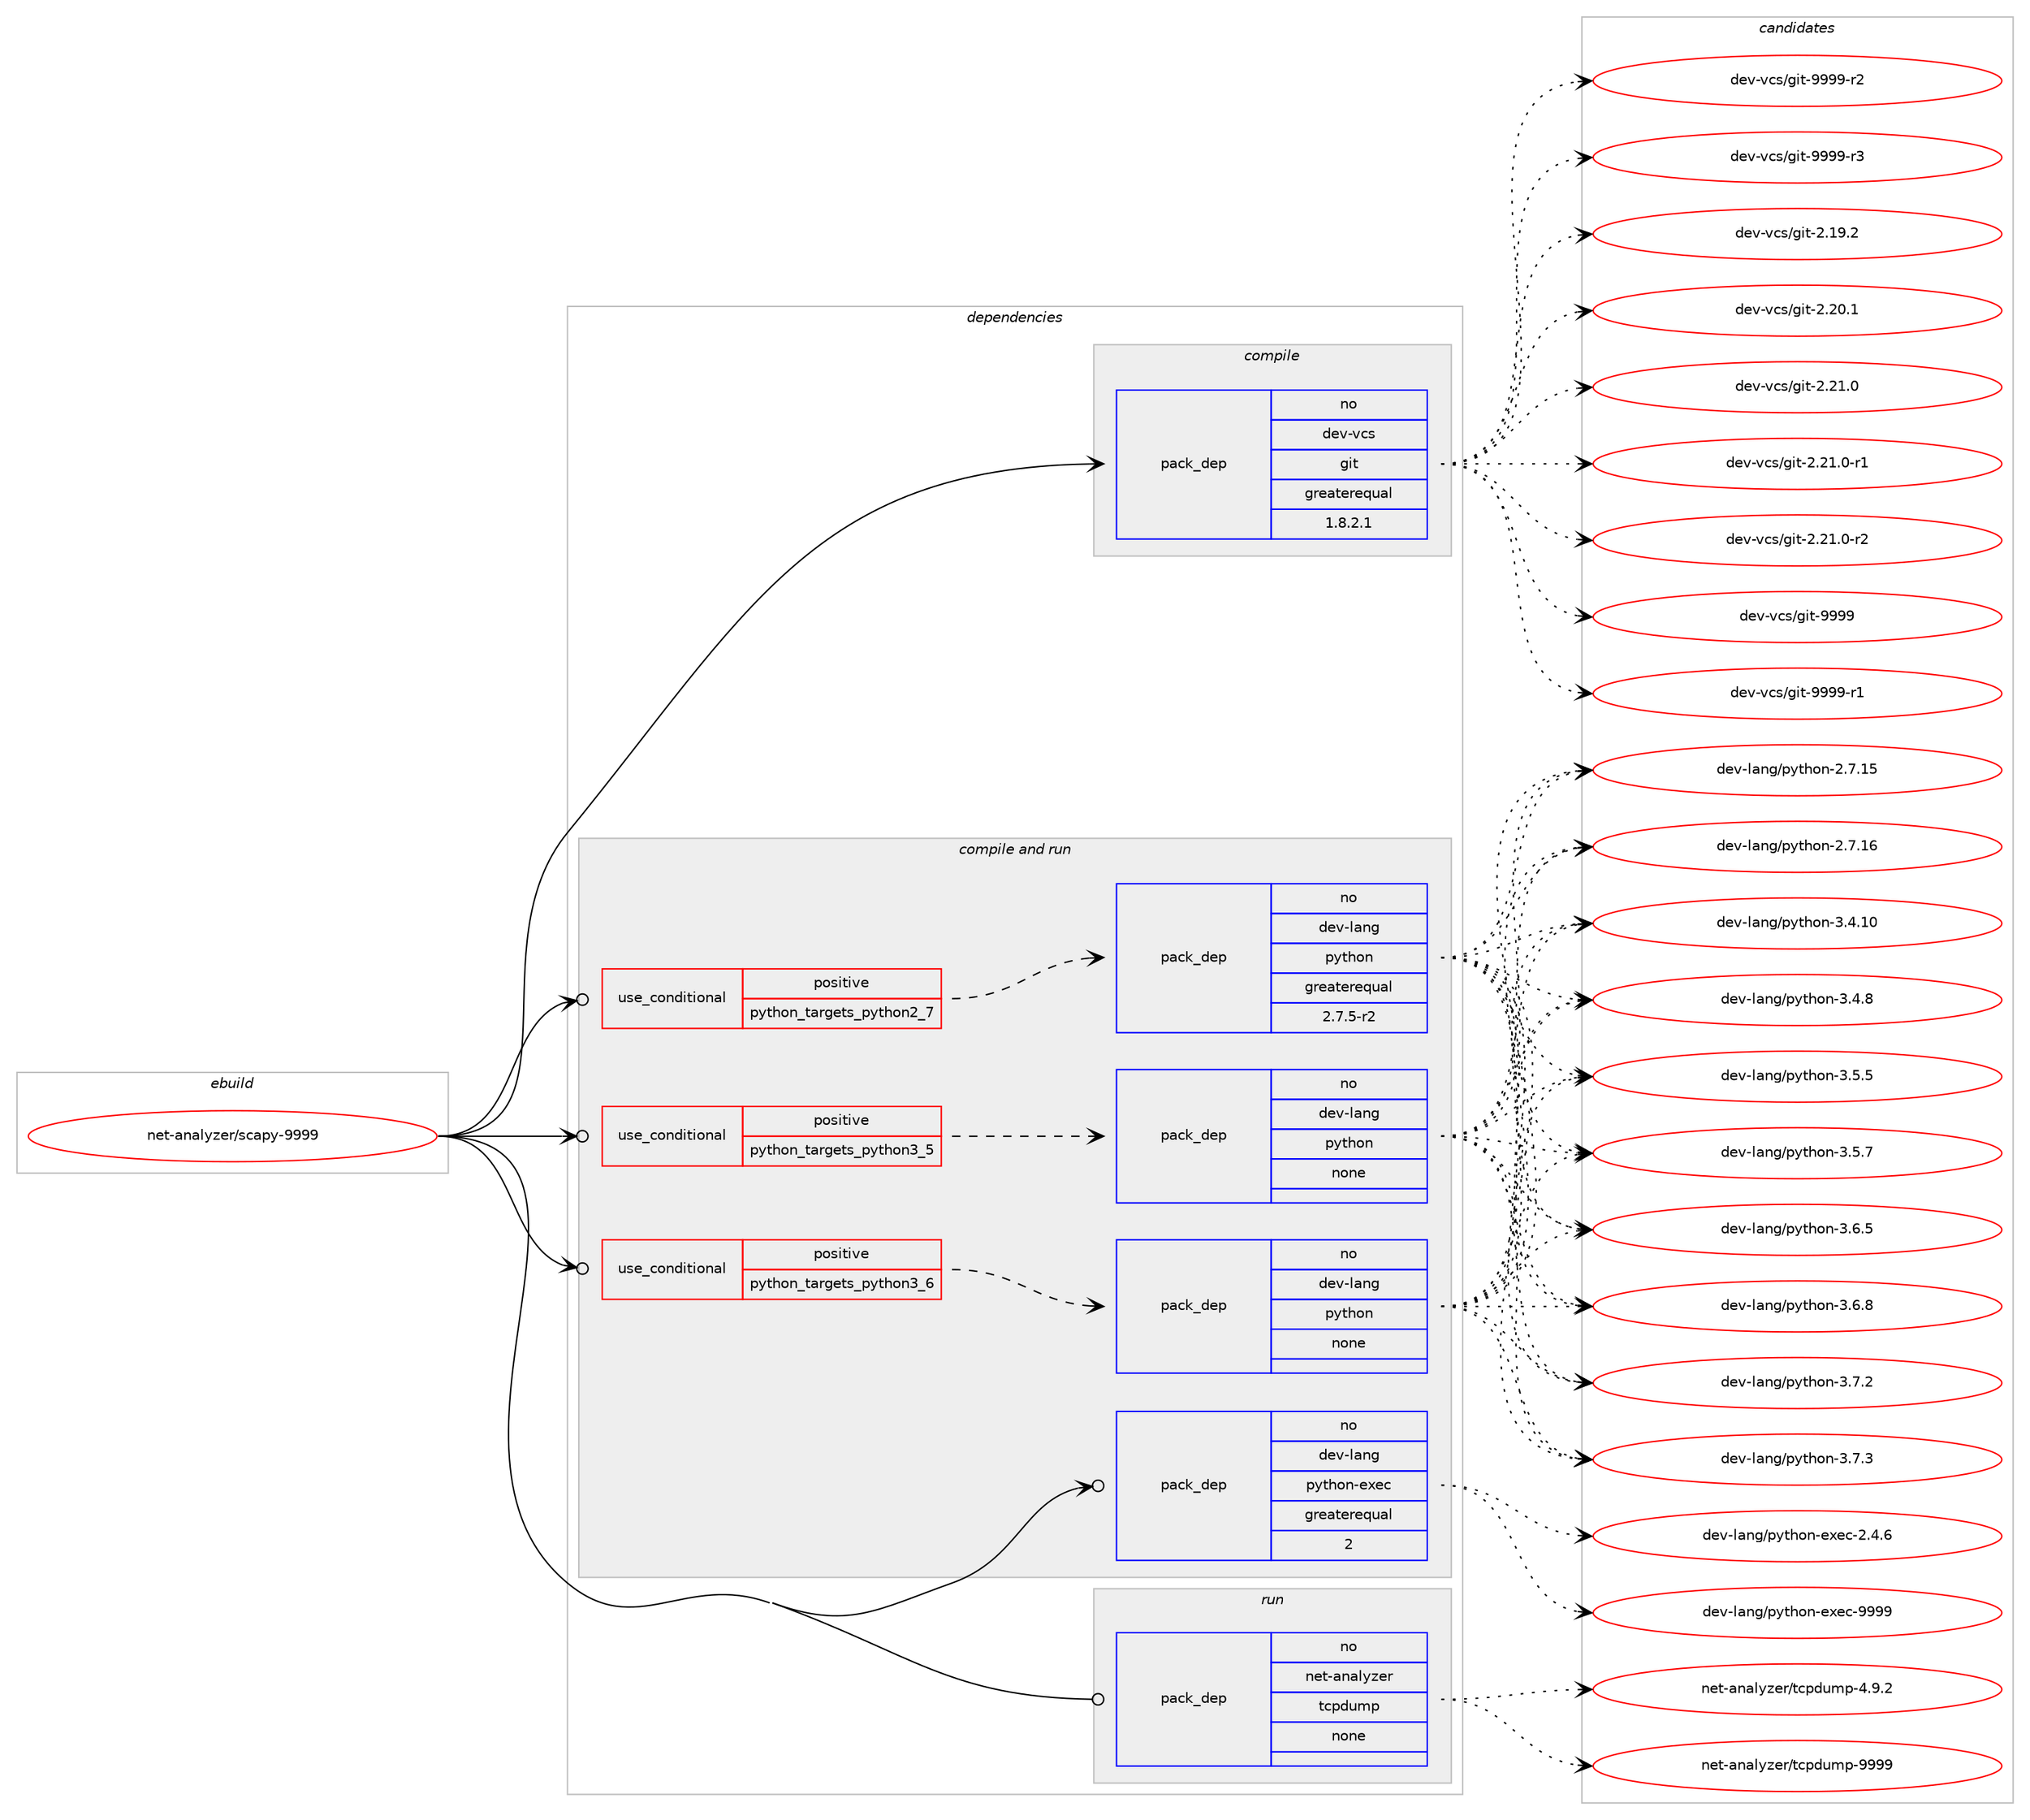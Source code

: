 digraph prolog {

# *************
# Graph options
# *************

newrank=true;
concentrate=true;
compound=true;
graph [rankdir=LR,fontname=Helvetica,fontsize=10,ranksep=1.5];#, ranksep=2.5, nodesep=0.2];
edge  [arrowhead=vee];
node  [fontname=Helvetica,fontsize=10];

# **********
# The ebuild
# **********

subgraph cluster_leftcol {
color=gray;
rank=same;
label=<<i>ebuild</i>>;
id [label="net-analyzer/scapy-9999", color=red, width=4, href="../net-analyzer/scapy-9999.svg"];
}

# ****************
# The dependencies
# ****************

subgraph cluster_midcol {
color=gray;
label=<<i>dependencies</i>>;
subgraph cluster_compile {
fillcolor="#eeeeee";
style=filled;
label=<<i>compile</i>>;
subgraph pack1069 {
dependency1282 [label=<<TABLE BORDER="0" CELLBORDER="1" CELLSPACING="0" CELLPADDING="4" WIDTH="220"><TR><TD ROWSPAN="6" CELLPADDING="30">pack_dep</TD></TR><TR><TD WIDTH="110">no</TD></TR><TR><TD>dev-vcs</TD></TR><TR><TD>git</TD></TR><TR><TD>greaterequal</TD></TR><TR><TD>1.8.2.1</TD></TR></TABLE>>, shape=none, color=blue];
}
id:e -> dependency1282:w [weight=20,style="solid",arrowhead="vee"];
}
subgraph cluster_compileandrun {
fillcolor="#eeeeee";
style=filled;
label=<<i>compile and run</i>>;
subgraph cond187 {
dependency1283 [label=<<TABLE BORDER="0" CELLBORDER="1" CELLSPACING="0" CELLPADDING="4"><TR><TD ROWSPAN="3" CELLPADDING="10">use_conditional</TD></TR><TR><TD>positive</TD></TR><TR><TD>python_targets_python2_7</TD></TR></TABLE>>, shape=none, color=red];
subgraph pack1070 {
dependency1284 [label=<<TABLE BORDER="0" CELLBORDER="1" CELLSPACING="0" CELLPADDING="4" WIDTH="220"><TR><TD ROWSPAN="6" CELLPADDING="30">pack_dep</TD></TR><TR><TD WIDTH="110">no</TD></TR><TR><TD>dev-lang</TD></TR><TR><TD>python</TD></TR><TR><TD>greaterequal</TD></TR><TR><TD>2.7.5-r2</TD></TR></TABLE>>, shape=none, color=blue];
}
dependency1283:e -> dependency1284:w [weight=20,style="dashed",arrowhead="vee"];
}
id:e -> dependency1283:w [weight=20,style="solid",arrowhead="odotvee"];
subgraph cond188 {
dependency1285 [label=<<TABLE BORDER="0" CELLBORDER="1" CELLSPACING="0" CELLPADDING="4"><TR><TD ROWSPAN="3" CELLPADDING="10">use_conditional</TD></TR><TR><TD>positive</TD></TR><TR><TD>python_targets_python3_5</TD></TR></TABLE>>, shape=none, color=red];
subgraph pack1071 {
dependency1286 [label=<<TABLE BORDER="0" CELLBORDER="1" CELLSPACING="0" CELLPADDING="4" WIDTH="220"><TR><TD ROWSPAN="6" CELLPADDING="30">pack_dep</TD></TR><TR><TD WIDTH="110">no</TD></TR><TR><TD>dev-lang</TD></TR><TR><TD>python</TD></TR><TR><TD>none</TD></TR><TR><TD></TD></TR></TABLE>>, shape=none, color=blue];
}
dependency1285:e -> dependency1286:w [weight=20,style="dashed",arrowhead="vee"];
}
id:e -> dependency1285:w [weight=20,style="solid",arrowhead="odotvee"];
subgraph cond189 {
dependency1287 [label=<<TABLE BORDER="0" CELLBORDER="1" CELLSPACING="0" CELLPADDING="4"><TR><TD ROWSPAN="3" CELLPADDING="10">use_conditional</TD></TR><TR><TD>positive</TD></TR><TR><TD>python_targets_python3_6</TD></TR></TABLE>>, shape=none, color=red];
subgraph pack1072 {
dependency1288 [label=<<TABLE BORDER="0" CELLBORDER="1" CELLSPACING="0" CELLPADDING="4" WIDTH="220"><TR><TD ROWSPAN="6" CELLPADDING="30">pack_dep</TD></TR><TR><TD WIDTH="110">no</TD></TR><TR><TD>dev-lang</TD></TR><TR><TD>python</TD></TR><TR><TD>none</TD></TR><TR><TD></TD></TR></TABLE>>, shape=none, color=blue];
}
dependency1287:e -> dependency1288:w [weight=20,style="dashed",arrowhead="vee"];
}
id:e -> dependency1287:w [weight=20,style="solid",arrowhead="odotvee"];
subgraph pack1073 {
dependency1289 [label=<<TABLE BORDER="0" CELLBORDER="1" CELLSPACING="0" CELLPADDING="4" WIDTH="220"><TR><TD ROWSPAN="6" CELLPADDING="30">pack_dep</TD></TR><TR><TD WIDTH="110">no</TD></TR><TR><TD>dev-lang</TD></TR><TR><TD>python-exec</TD></TR><TR><TD>greaterequal</TD></TR><TR><TD>2</TD></TR></TABLE>>, shape=none, color=blue];
}
id:e -> dependency1289:w [weight=20,style="solid",arrowhead="odotvee"];
}
subgraph cluster_run {
fillcolor="#eeeeee";
style=filled;
label=<<i>run</i>>;
subgraph pack1074 {
dependency1290 [label=<<TABLE BORDER="0" CELLBORDER="1" CELLSPACING="0" CELLPADDING="4" WIDTH="220"><TR><TD ROWSPAN="6" CELLPADDING="30">pack_dep</TD></TR><TR><TD WIDTH="110">no</TD></TR><TR><TD>net-analyzer</TD></TR><TR><TD>tcpdump</TD></TR><TR><TD>none</TD></TR><TR><TD></TD></TR></TABLE>>, shape=none, color=blue];
}
id:e -> dependency1290:w [weight=20,style="solid",arrowhead="odot"];
}
}

# **************
# The candidates
# **************

subgraph cluster_choices {
rank=same;
color=gray;
label=<<i>candidates</i>>;

subgraph choice1069 {
color=black;
nodesep=1;
choice10010111845118991154710310511645504649574650 [label="dev-vcs/git-2.19.2", color=red, width=4,href="../dev-vcs/git-2.19.2.svg"];
choice10010111845118991154710310511645504650484649 [label="dev-vcs/git-2.20.1", color=red, width=4,href="../dev-vcs/git-2.20.1.svg"];
choice10010111845118991154710310511645504650494648 [label="dev-vcs/git-2.21.0", color=red, width=4,href="../dev-vcs/git-2.21.0.svg"];
choice100101118451189911547103105116455046504946484511449 [label="dev-vcs/git-2.21.0-r1", color=red, width=4,href="../dev-vcs/git-2.21.0-r1.svg"];
choice100101118451189911547103105116455046504946484511450 [label="dev-vcs/git-2.21.0-r2", color=red, width=4,href="../dev-vcs/git-2.21.0-r2.svg"];
choice1001011184511899115471031051164557575757 [label="dev-vcs/git-9999", color=red, width=4,href="../dev-vcs/git-9999.svg"];
choice10010111845118991154710310511645575757574511449 [label="dev-vcs/git-9999-r1", color=red, width=4,href="../dev-vcs/git-9999-r1.svg"];
choice10010111845118991154710310511645575757574511450 [label="dev-vcs/git-9999-r2", color=red, width=4,href="../dev-vcs/git-9999-r2.svg"];
choice10010111845118991154710310511645575757574511451 [label="dev-vcs/git-9999-r3", color=red, width=4,href="../dev-vcs/git-9999-r3.svg"];
dependency1282:e -> choice10010111845118991154710310511645504649574650:w [style=dotted,weight="100"];
dependency1282:e -> choice10010111845118991154710310511645504650484649:w [style=dotted,weight="100"];
dependency1282:e -> choice10010111845118991154710310511645504650494648:w [style=dotted,weight="100"];
dependency1282:e -> choice100101118451189911547103105116455046504946484511449:w [style=dotted,weight="100"];
dependency1282:e -> choice100101118451189911547103105116455046504946484511450:w [style=dotted,weight="100"];
dependency1282:e -> choice1001011184511899115471031051164557575757:w [style=dotted,weight="100"];
dependency1282:e -> choice10010111845118991154710310511645575757574511449:w [style=dotted,weight="100"];
dependency1282:e -> choice10010111845118991154710310511645575757574511450:w [style=dotted,weight="100"];
dependency1282:e -> choice10010111845118991154710310511645575757574511451:w [style=dotted,weight="100"];
}
subgraph choice1070 {
color=black;
nodesep=1;
choice10010111845108971101034711212111610411111045504655464953 [label="dev-lang/python-2.7.15", color=red, width=4,href="../dev-lang/python-2.7.15.svg"];
choice10010111845108971101034711212111610411111045504655464954 [label="dev-lang/python-2.7.16", color=red, width=4,href="../dev-lang/python-2.7.16.svg"];
choice10010111845108971101034711212111610411111045514652464948 [label="dev-lang/python-3.4.10", color=red, width=4,href="../dev-lang/python-3.4.10.svg"];
choice100101118451089711010347112121116104111110455146524656 [label="dev-lang/python-3.4.8", color=red, width=4,href="../dev-lang/python-3.4.8.svg"];
choice100101118451089711010347112121116104111110455146534653 [label="dev-lang/python-3.5.5", color=red, width=4,href="../dev-lang/python-3.5.5.svg"];
choice100101118451089711010347112121116104111110455146534655 [label="dev-lang/python-3.5.7", color=red, width=4,href="../dev-lang/python-3.5.7.svg"];
choice100101118451089711010347112121116104111110455146544653 [label="dev-lang/python-3.6.5", color=red, width=4,href="../dev-lang/python-3.6.5.svg"];
choice100101118451089711010347112121116104111110455146544656 [label="dev-lang/python-3.6.8", color=red, width=4,href="../dev-lang/python-3.6.8.svg"];
choice100101118451089711010347112121116104111110455146554650 [label="dev-lang/python-3.7.2", color=red, width=4,href="../dev-lang/python-3.7.2.svg"];
choice100101118451089711010347112121116104111110455146554651 [label="dev-lang/python-3.7.3", color=red, width=4,href="../dev-lang/python-3.7.3.svg"];
dependency1284:e -> choice10010111845108971101034711212111610411111045504655464953:w [style=dotted,weight="100"];
dependency1284:e -> choice10010111845108971101034711212111610411111045504655464954:w [style=dotted,weight="100"];
dependency1284:e -> choice10010111845108971101034711212111610411111045514652464948:w [style=dotted,weight="100"];
dependency1284:e -> choice100101118451089711010347112121116104111110455146524656:w [style=dotted,weight="100"];
dependency1284:e -> choice100101118451089711010347112121116104111110455146534653:w [style=dotted,weight="100"];
dependency1284:e -> choice100101118451089711010347112121116104111110455146534655:w [style=dotted,weight="100"];
dependency1284:e -> choice100101118451089711010347112121116104111110455146544653:w [style=dotted,weight="100"];
dependency1284:e -> choice100101118451089711010347112121116104111110455146544656:w [style=dotted,weight="100"];
dependency1284:e -> choice100101118451089711010347112121116104111110455146554650:w [style=dotted,weight="100"];
dependency1284:e -> choice100101118451089711010347112121116104111110455146554651:w [style=dotted,weight="100"];
}
subgraph choice1071 {
color=black;
nodesep=1;
choice10010111845108971101034711212111610411111045504655464953 [label="dev-lang/python-2.7.15", color=red, width=4,href="../dev-lang/python-2.7.15.svg"];
choice10010111845108971101034711212111610411111045504655464954 [label="dev-lang/python-2.7.16", color=red, width=4,href="../dev-lang/python-2.7.16.svg"];
choice10010111845108971101034711212111610411111045514652464948 [label="dev-lang/python-3.4.10", color=red, width=4,href="../dev-lang/python-3.4.10.svg"];
choice100101118451089711010347112121116104111110455146524656 [label="dev-lang/python-3.4.8", color=red, width=4,href="../dev-lang/python-3.4.8.svg"];
choice100101118451089711010347112121116104111110455146534653 [label="dev-lang/python-3.5.5", color=red, width=4,href="../dev-lang/python-3.5.5.svg"];
choice100101118451089711010347112121116104111110455146534655 [label="dev-lang/python-3.5.7", color=red, width=4,href="../dev-lang/python-3.5.7.svg"];
choice100101118451089711010347112121116104111110455146544653 [label="dev-lang/python-3.6.5", color=red, width=4,href="../dev-lang/python-3.6.5.svg"];
choice100101118451089711010347112121116104111110455146544656 [label="dev-lang/python-3.6.8", color=red, width=4,href="../dev-lang/python-3.6.8.svg"];
choice100101118451089711010347112121116104111110455146554650 [label="dev-lang/python-3.7.2", color=red, width=4,href="../dev-lang/python-3.7.2.svg"];
choice100101118451089711010347112121116104111110455146554651 [label="dev-lang/python-3.7.3", color=red, width=4,href="../dev-lang/python-3.7.3.svg"];
dependency1286:e -> choice10010111845108971101034711212111610411111045504655464953:w [style=dotted,weight="100"];
dependency1286:e -> choice10010111845108971101034711212111610411111045504655464954:w [style=dotted,weight="100"];
dependency1286:e -> choice10010111845108971101034711212111610411111045514652464948:w [style=dotted,weight="100"];
dependency1286:e -> choice100101118451089711010347112121116104111110455146524656:w [style=dotted,weight="100"];
dependency1286:e -> choice100101118451089711010347112121116104111110455146534653:w [style=dotted,weight="100"];
dependency1286:e -> choice100101118451089711010347112121116104111110455146534655:w [style=dotted,weight="100"];
dependency1286:e -> choice100101118451089711010347112121116104111110455146544653:w [style=dotted,weight="100"];
dependency1286:e -> choice100101118451089711010347112121116104111110455146544656:w [style=dotted,weight="100"];
dependency1286:e -> choice100101118451089711010347112121116104111110455146554650:w [style=dotted,weight="100"];
dependency1286:e -> choice100101118451089711010347112121116104111110455146554651:w [style=dotted,weight="100"];
}
subgraph choice1072 {
color=black;
nodesep=1;
choice10010111845108971101034711212111610411111045504655464953 [label="dev-lang/python-2.7.15", color=red, width=4,href="../dev-lang/python-2.7.15.svg"];
choice10010111845108971101034711212111610411111045504655464954 [label="dev-lang/python-2.7.16", color=red, width=4,href="../dev-lang/python-2.7.16.svg"];
choice10010111845108971101034711212111610411111045514652464948 [label="dev-lang/python-3.4.10", color=red, width=4,href="../dev-lang/python-3.4.10.svg"];
choice100101118451089711010347112121116104111110455146524656 [label="dev-lang/python-3.4.8", color=red, width=4,href="../dev-lang/python-3.4.8.svg"];
choice100101118451089711010347112121116104111110455146534653 [label="dev-lang/python-3.5.5", color=red, width=4,href="../dev-lang/python-3.5.5.svg"];
choice100101118451089711010347112121116104111110455146534655 [label="dev-lang/python-3.5.7", color=red, width=4,href="../dev-lang/python-3.5.7.svg"];
choice100101118451089711010347112121116104111110455146544653 [label="dev-lang/python-3.6.5", color=red, width=4,href="../dev-lang/python-3.6.5.svg"];
choice100101118451089711010347112121116104111110455146544656 [label="dev-lang/python-3.6.8", color=red, width=4,href="../dev-lang/python-3.6.8.svg"];
choice100101118451089711010347112121116104111110455146554650 [label="dev-lang/python-3.7.2", color=red, width=4,href="../dev-lang/python-3.7.2.svg"];
choice100101118451089711010347112121116104111110455146554651 [label="dev-lang/python-3.7.3", color=red, width=4,href="../dev-lang/python-3.7.3.svg"];
dependency1288:e -> choice10010111845108971101034711212111610411111045504655464953:w [style=dotted,weight="100"];
dependency1288:e -> choice10010111845108971101034711212111610411111045504655464954:w [style=dotted,weight="100"];
dependency1288:e -> choice10010111845108971101034711212111610411111045514652464948:w [style=dotted,weight="100"];
dependency1288:e -> choice100101118451089711010347112121116104111110455146524656:w [style=dotted,weight="100"];
dependency1288:e -> choice100101118451089711010347112121116104111110455146534653:w [style=dotted,weight="100"];
dependency1288:e -> choice100101118451089711010347112121116104111110455146534655:w [style=dotted,weight="100"];
dependency1288:e -> choice100101118451089711010347112121116104111110455146544653:w [style=dotted,weight="100"];
dependency1288:e -> choice100101118451089711010347112121116104111110455146544656:w [style=dotted,weight="100"];
dependency1288:e -> choice100101118451089711010347112121116104111110455146554650:w [style=dotted,weight="100"];
dependency1288:e -> choice100101118451089711010347112121116104111110455146554651:w [style=dotted,weight="100"];
}
subgraph choice1073 {
color=black;
nodesep=1;
choice1001011184510897110103471121211161041111104510112010199455046524654 [label="dev-lang/python-exec-2.4.6", color=red, width=4,href="../dev-lang/python-exec-2.4.6.svg"];
choice10010111845108971101034711212111610411111045101120101994557575757 [label="dev-lang/python-exec-9999", color=red, width=4,href="../dev-lang/python-exec-9999.svg"];
dependency1289:e -> choice1001011184510897110103471121211161041111104510112010199455046524654:w [style=dotted,weight="100"];
dependency1289:e -> choice10010111845108971101034711212111610411111045101120101994557575757:w [style=dotted,weight="100"];
}
subgraph choice1074 {
color=black;
nodesep=1;
choice1101011164597110971081211221011144711699112100117109112455246574650 [label="net-analyzer/tcpdump-4.9.2", color=red, width=4,href="../net-analyzer/tcpdump-4.9.2.svg"];
choice11010111645971109710812112210111447116991121001171091124557575757 [label="net-analyzer/tcpdump-9999", color=red, width=4,href="../net-analyzer/tcpdump-9999.svg"];
dependency1290:e -> choice1101011164597110971081211221011144711699112100117109112455246574650:w [style=dotted,weight="100"];
dependency1290:e -> choice11010111645971109710812112210111447116991121001171091124557575757:w [style=dotted,weight="100"];
}
}

}
